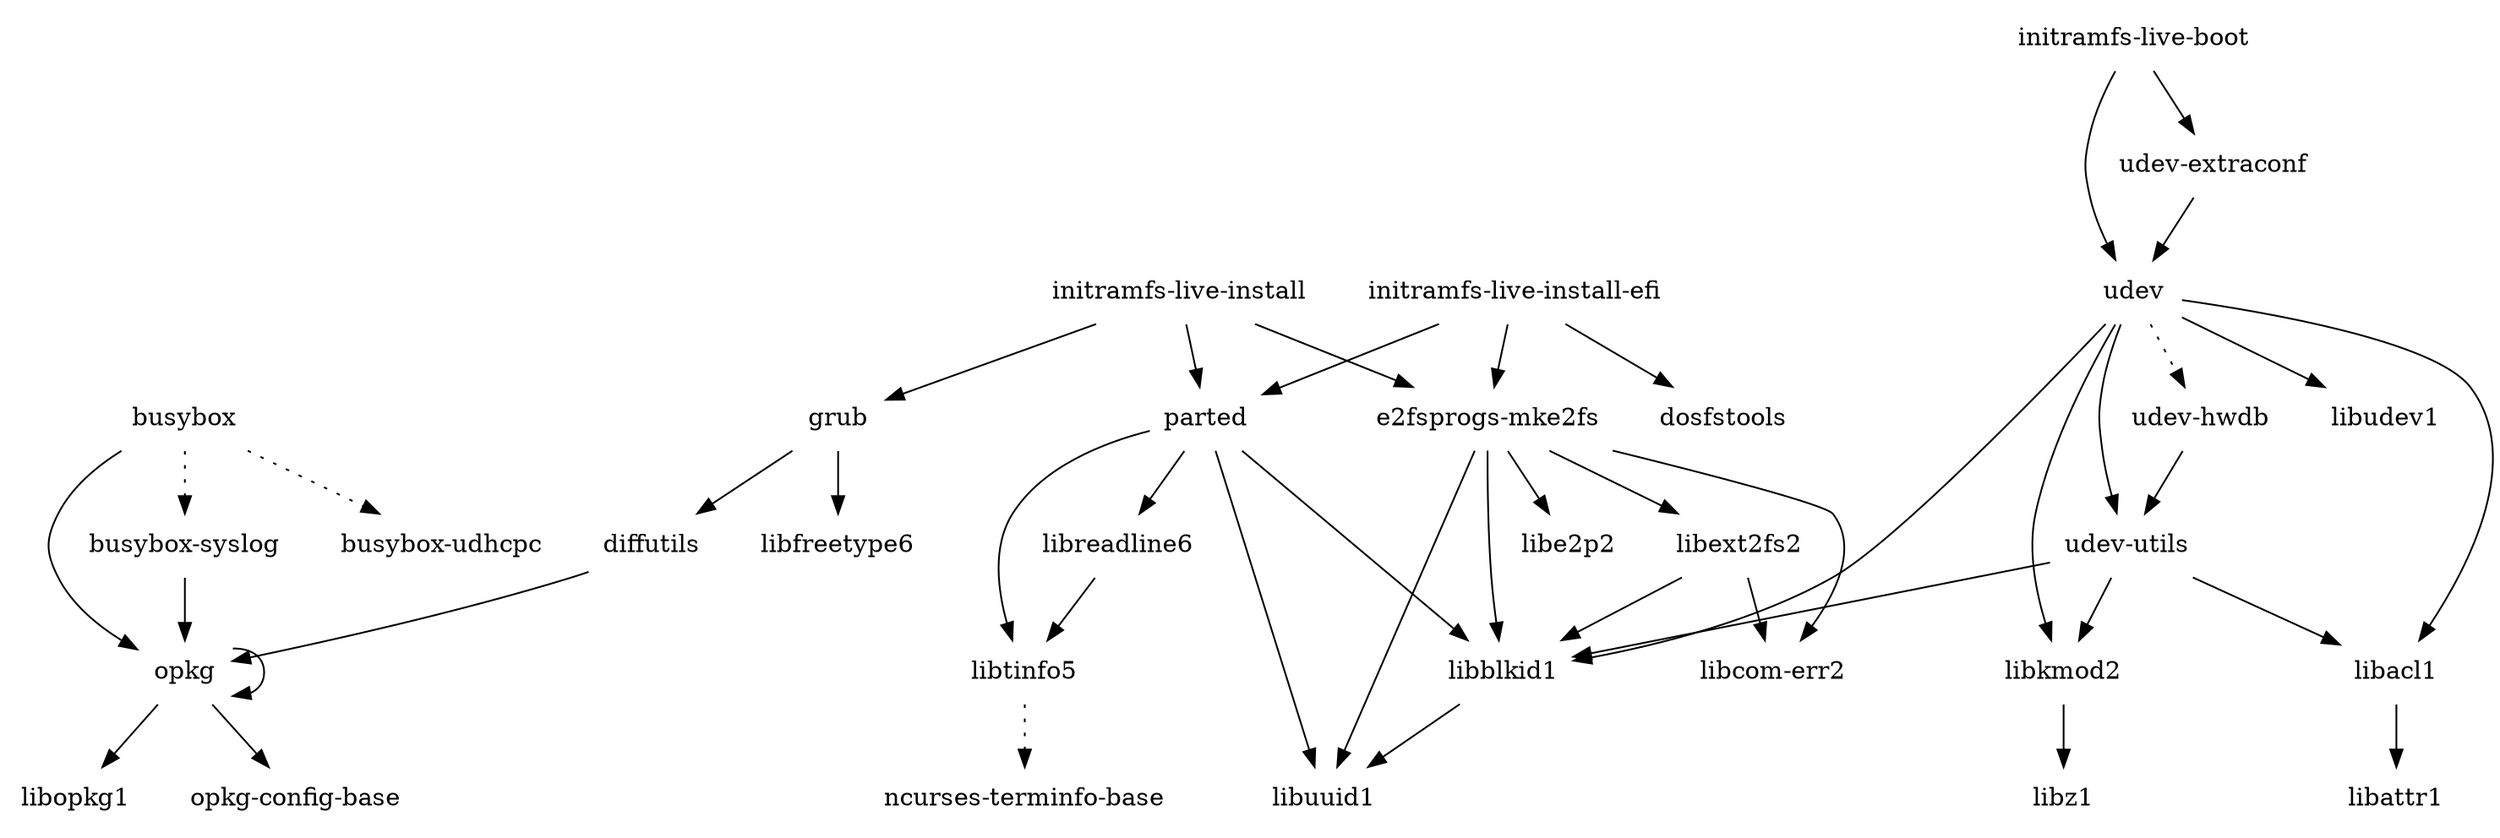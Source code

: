 digraph depends {
    node [shape=plaintext]
"busybox" -> "busybox-syslog" [style=dotted];
"busybox" -> "busybox-udhcpc" [style=dotted];
"busybox" -> "opkg";
"busybox-syslog" -> "opkg";
"diffutils" -> "opkg";
"e2fsprogs-mke2fs" -> "libblkid1";
"e2fsprogs-mke2fs" -> "libcom-err2";
"e2fsprogs-mke2fs" -> "libe2p2";
"e2fsprogs-mke2fs" -> "libext2fs2";
"e2fsprogs-mke2fs" -> "libuuid1";
"grub" -> "diffutils";
"grub" -> "libfreetype6";
"initramfs-live-boot" -> "udev";
"initramfs-live-boot" -> "udev-extraconf";
"initramfs-live-install" -> "e2fsprogs-mke2fs";
"initramfs-live-install" -> "grub";
"initramfs-live-install" -> "parted";
"initramfs-live-install-efi" -> "dosfstools";
"initramfs-live-install-efi" -> "e2fsprogs-mke2fs";
"initramfs-live-install-efi" -> "parted";
"libacl1" -> "libattr1";
"libblkid1" -> "libuuid1";
"libext2fs2" -> "libblkid1";
"libext2fs2" -> "libcom-err2";
"libkmod2" -> "libz1";
"libreadline6" -> "libtinfo5";
"libtinfo5" -> "ncurses-terminfo-base" [style=dotted];
"opkg" -> "libopkg1";
"opkg" -> "opkg";
"opkg" -> "opkg-config-base";
"parted" -> "libblkid1";
"parted" -> "libreadline6";
"parted" -> "libtinfo5";
"parted" -> "libuuid1";
"udev" -> "libacl1";
"udev" -> "libblkid1";
"udev" -> "libkmod2";
"udev" -> "libudev1";
"udev" -> "udev-hwdb" [style=dotted];
"udev" -> "udev-utils";
"udev-extraconf" -> "udev";
"udev-hwdb" -> "udev-utils";
"udev-utils" -> "libacl1";
"udev-utils" -> "libblkid1";
"udev-utils" -> "libkmod2";
}
